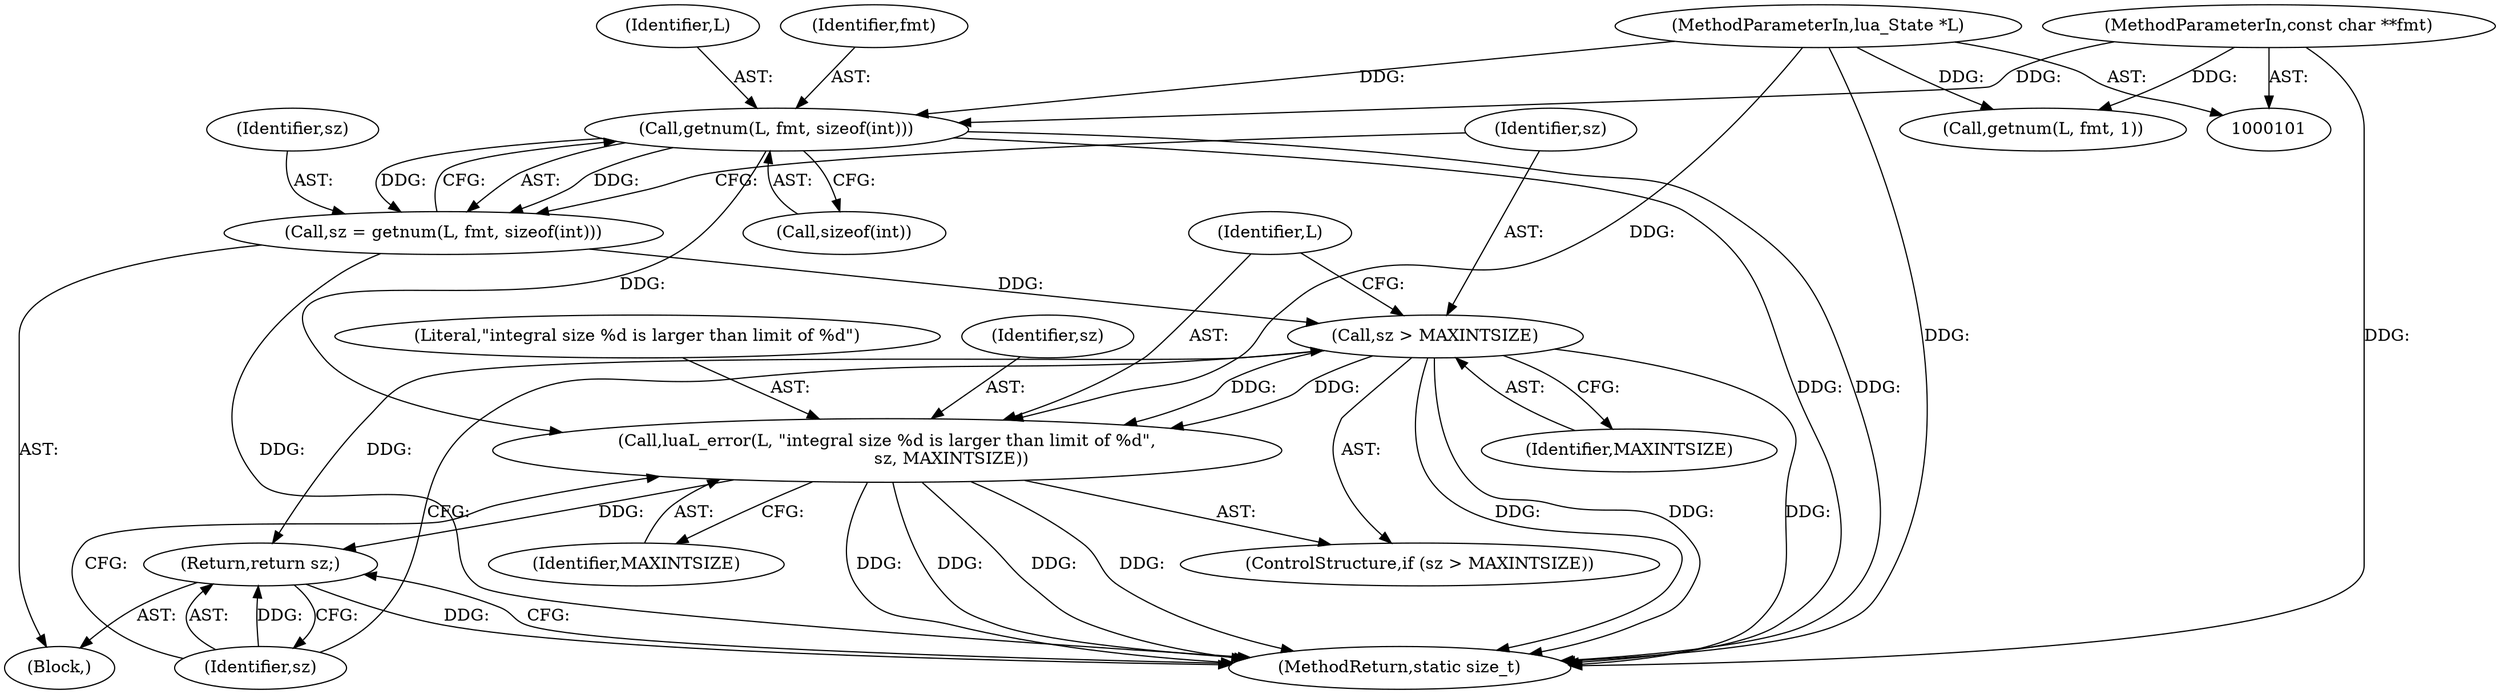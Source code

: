 digraph "1_redis_1eb08bcd4634ae42ec45e8284923ac048beaa4c3_2@pointer" {
"1000151" [label="(Call,getnum(L, fmt, sizeof(int)))"];
"1000102" [label="(MethodParameterIn,lua_State *L)"];
"1000104" [label="(MethodParameterIn,const char **fmt)"];
"1000149" [label="(Call,sz = getnum(L, fmt, sizeof(int)))"];
"1000157" [label="(Call,sz > MAXINTSIZE)"];
"1000160" [label="(Call,luaL_error(L, \"integral size %d is larger than limit of %d\",\n                        sz, MAXINTSIZE))"];
"1000165" [label="(Return,return sz;)"];
"1000161" [label="(Identifier,L)"];
"1000156" [label="(ControlStructure,if (sz > MAXINTSIZE))"];
"1000150" [label="(Identifier,sz)"];
"1000141" [label="(Call,getnum(L, fmt, 1))"];
"1000152" [label="(Identifier,L)"];
"1000166" [label="(Identifier,sz)"];
"1000164" [label="(Identifier,MAXINTSIZE)"];
"1000159" [label="(Identifier,MAXINTSIZE)"];
"1000162" [label="(Literal,\"integral size %d is larger than limit of %d\")"];
"1000157" [label="(Call,sz > MAXINTSIZE)"];
"1000170" [label="(MethodReturn,static size_t)"];
"1000158" [label="(Identifier,sz)"];
"1000149" [label="(Call,sz = getnum(L, fmt, sizeof(int)))"];
"1000153" [label="(Identifier,fmt)"];
"1000102" [label="(MethodParameterIn,lua_State *L)"];
"1000163" [label="(Identifier,sz)"];
"1000154" [label="(Call,sizeof(int))"];
"1000160" [label="(Call,luaL_error(L, \"integral size %d is larger than limit of %d\",\n                        sz, MAXINTSIZE))"];
"1000147" [label="(Block,)"];
"1000104" [label="(MethodParameterIn,const char **fmt)"];
"1000151" [label="(Call,getnum(L, fmt, sizeof(int)))"];
"1000165" [label="(Return,return sz;)"];
"1000151" -> "1000149"  [label="AST: "];
"1000151" -> "1000154"  [label="CFG: "];
"1000152" -> "1000151"  [label="AST: "];
"1000153" -> "1000151"  [label="AST: "];
"1000154" -> "1000151"  [label="AST: "];
"1000149" -> "1000151"  [label="CFG: "];
"1000151" -> "1000170"  [label="DDG: "];
"1000151" -> "1000170"  [label="DDG: "];
"1000151" -> "1000149"  [label="DDG: "];
"1000151" -> "1000149"  [label="DDG: "];
"1000102" -> "1000151"  [label="DDG: "];
"1000104" -> "1000151"  [label="DDG: "];
"1000151" -> "1000160"  [label="DDG: "];
"1000102" -> "1000101"  [label="AST: "];
"1000102" -> "1000170"  [label="DDG: "];
"1000102" -> "1000141"  [label="DDG: "];
"1000102" -> "1000160"  [label="DDG: "];
"1000104" -> "1000101"  [label="AST: "];
"1000104" -> "1000170"  [label="DDG: "];
"1000104" -> "1000141"  [label="DDG: "];
"1000149" -> "1000147"  [label="AST: "];
"1000150" -> "1000149"  [label="AST: "];
"1000158" -> "1000149"  [label="CFG: "];
"1000149" -> "1000170"  [label="DDG: "];
"1000149" -> "1000157"  [label="DDG: "];
"1000157" -> "1000156"  [label="AST: "];
"1000157" -> "1000159"  [label="CFG: "];
"1000158" -> "1000157"  [label="AST: "];
"1000159" -> "1000157"  [label="AST: "];
"1000161" -> "1000157"  [label="CFG: "];
"1000166" -> "1000157"  [label="CFG: "];
"1000157" -> "1000170"  [label="DDG: "];
"1000157" -> "1000170"  [label="DDG: "];
"1000157" -> "1000170"  [label="DDG: "];
"1000157" -> "1000160"  [label="DDG: "];
"1000157" -> "1000160"  [label="DDG: "];
"1000157" -> "1000165"  [label="DDG: "];
"1000160" -> "1000156"  [label="AST: "];
"1000160" -> "1000164"  [label="CFG: "];
"1000161" -> "1000160"  [label="AST: "];
"1000162" -> "1000160"  [label="AST: "];
"1000163" -> "1000160"  [label="AST: "];
"1000164" -> "1000160"  [label="AST: "];
"1000166" -> "1000160"  [label="CFG: "];
"1000160" -> "1000170"  [label="DDG: "];
"1000160" -> "1000170"  [label="DDG: "];
"1000160" -> "1000170"  [label="DDG: "];
"1000160" -> "1000170"  [label="DDG: "];
"1000160" -> "1000165"  [label="DDG: "];
"1000165" -> "1000147"  [label="AST: "];
"1000165" -> "1000166"  [label="CFG: "];
"1000166" -> "1000165"  [label="AST: "];
"1000170" -> "1000165"  [label="CFG: "];
"1000165" -> "1000170"  [label="DDG: "];
"1000166" -> "1000165"  [label="DDG: "];
}
